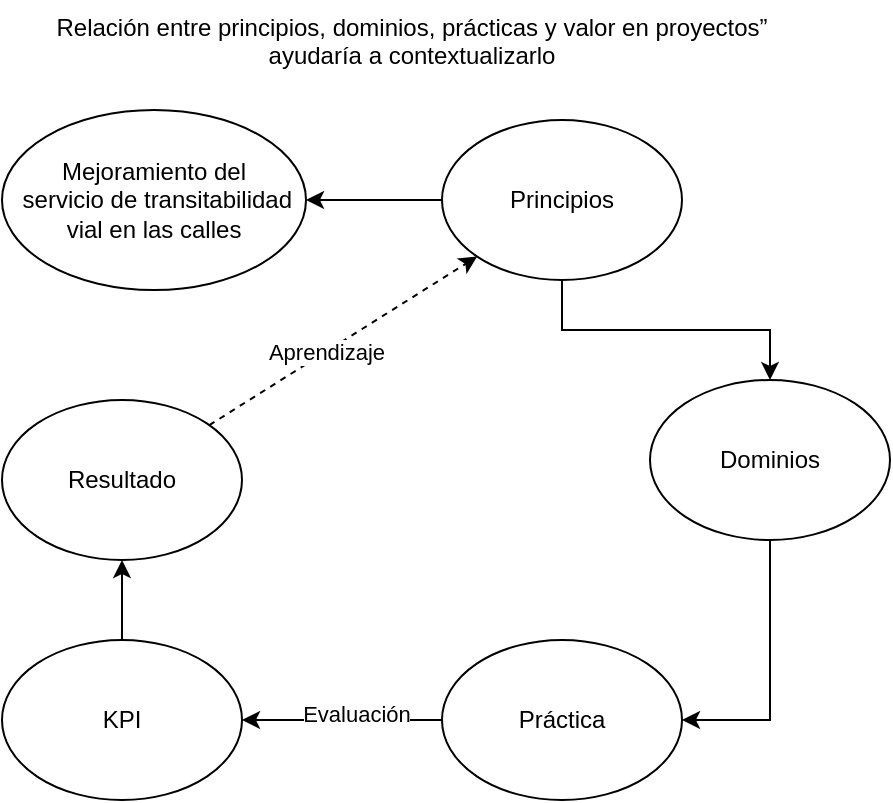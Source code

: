 <mxfile version="28.1.1">
  <diagram name="Página-1" id="AVxLQbETwxyj-wsCMq3z">
    <mxGraphModel dx="957" dy="668" grid="1" gridSize="10" guides="1" tooltips="1" connect="1" arrows="1" fold="1" page="1" pageScale="1" pageWidth="827" pageHeight="1169" math="0" shadow="0">
      <root>
        <mxCell id="0" />
        <mxCell id="1" parent="0" />
        <mxCell id="AeWxyO_AQz-rK39q7jmG-1" value="Mejoramiento del&lt;div&gt;&amp;nbsp;servicio de transitabilidad vial en las calles &lt;/div&gt;" style="ellipse;whiteSpace=wrap;html=1;" vertex="1" parent="1">
          <mxGeometry x="90" y="145" width="152" height="90" as="geometry" />
        </mxCell>
        <mxCell id="AeWxyO_AQz-rK39q7jmG-20" style="rounded=0;orthogonalLoop=1;jettySize=auto;html=1;entryX=0;entryY=1;entryDx=0;entryDy=0;dashed=1;" edge="1" parent="1" source="AeWxyO_AQz-rK39q7jmG-2" target="AeWxyO_AQz-rK39q7jmG-3">
          <mxGeometry relative="1" as="geometry" />
        </mxCell>
        <mxCell id="AeWxyO_AQz-rK39q7jmG-21" value="Aprendizaje " style="edgeLabel;html=1;align=center;verticalAlign=middle;resizable=0;points=[];" vertex="1" connectable="0" parent="AeWxyO_AQz-rK39q7jmG-20">
          <mxGeometry x="-0.136" relative="1" as="geometry">
            <mxPoint as="offset" />
          </mxGeometry>
        </mxCell>
        <mxCell id="AeWxyO_AQz-rK39q7jmG-2" value="Resultado" style="ellipse;whiteSpace=wrap;html=1;" vertex="1" parent="1">
          <mxGeometry x="90" y="290" width="120" height="80" as="geometry" />
        </mxCell>
        <mxCell id="AeWxyO_AQz-rK39q7jmG-10" style="edgeStyle=orthogonalEdgeStyle;rounded=0;orthogonalLoop=1;jettySize=auto;html=1;" edge="1" parent="1" source="AeWxyO_AQz-rK39q7jmG-3" target="AeWxyO_AQz-rK39q7jmG-4">
          <mxGeometry relative="1" as="geometry" />
        </mxCell>
        <mxCell id="AeWxyO_AQz-rK39q7jmG-18" style="edgeStyle=orthogonalEdgeStyle;rounded=0;orthogonalLoop=1;jettySize=auto;html=1;exitX=0;exitY=0.5;exitDx=0;exitDy=0;entryX=1;entryY=0.5;entryDx=0;entryDy=0;" edge="1" parent="1" source="AeWxyO_AQz-rK39q7jmG-3" target="AeWxyO_AQz-rK39q7jmG-1">
          <mxGeometry relative="1" as="geometry" />
        </mxCell>
        <mxCell id="AeWxyO_AQz-rK39q7jmG-3" value="Principios" style="ellipse;whiteSpace=wrap;html=1;" vertex="1" parent="1">
          <mxGeometry x="310" y="150" width="120" height="80" as="geometry" />
        </mxCell>
        <mxCell id="AeWxyO_AQz-rK39q7jmG-12" style="edgeStyle=orthogonalEdgeStyle;rounded=0;orthogonalLoop=1;jettySize=auto;html=1;entryX=1;entryY=0.5;entryDx=0;entryDy=0;" edge="1" parent="1" source="AeWxyO_AQz-rK39q7jmG-4" target="AeWxyO_AQz-rK39q7jmG-5">
          <mxGeometry relative="1" as="geometry" />
        </mxCell>
        <mxCell id="AeWxyO_AQz-rK39q7jmG-4" value="Dominios" style="ellipse;whiteSpace=wrap;html=1;" vertex="1" parent="1">
          <mxGeometry x="414" y="280" width="120" height="80" as="geometry" />
        </mxCell>
        <mxCell id="AeWxyO_AQz-rK39q7jmG-13" style="edgeStyle=orthogonalEdgeStyle;rounded=0;orthogonalLoop=1;jettySize=auto;html=1;" edge="1" parent="1" source="AeWxyO_AQz-rK39q7jmG-5" target="AeWxyO_AQz-rK39q7jmG-6">
          <mxGeometry relative="1" as="geometry" />
        </mxCell>
        <mxCell id="AeWxyO_AQz-rK39q7jmG-19" value="Evaluación" style="edgeLabel;html=1;align=center;verticalAlign=middle;resizable=0;points=[];" vertex="1" connectable="0" parent="AeWxyO_AQz-rK39q7jmG-13">
          <mxGeometry x="-0.133" y="-3" relative="1" as="geometry">
            <mxPoint as="offset" />
          </mxGeometry>
        </mxCell>
        <mxCell id="AeWxyO_AQz-rK39q7jmG-5" value="Práctica" style="ellipse;whiteSpace=wrap;html=1;" vertex="1" parent="1">
          <mxGeometry x="310" y="410" width="120" height="80" as="geometry" />
        </mxCell>
        <mxCell id="AeWxyO_AQz-rK39q7jmG-17" style="edgeStyle=orthogonalEdgeStyle;rounded=0;orthogonalLoop=1;jettySize=auto;html=1;entryX=0.5;entryY=1;entryDx=0;entryDy=0;" edge="1" parent="1" source="AeWxyO_AQz-rK39q7jmG-6" target="AeWxyO_AQz-rK39q7jmG-2">
          <mxGeometry relative="1" as="geometry" />
        </mxCell>
        <mxCell id="AeWxyO_AQz-rK39q7jmG-6" value="KPI" style="ellipse;whiteSpace=wrap;html=1;" vertex="1" parent="1">
          <mxGeometry x="90" y="410" width="120" height="80" as="geometry" />
        </mxCell>
        <mxCell id="AeWxyO_AQz-rK39q7jmG-22" value="Relación entre principios, dominios, prácticas y valor en proyectos” ayudaría a contextualizarlo" style="text;whiteSpace=wrap;html=1;align=center;" vertex="1" parent="1">
          <mxGeometry x="110" y="90" width="370" height="30" as="geometry" />
        </mxCell>
      </root>
    </mxGraphModel>
  </diagram>
</mxfile>
